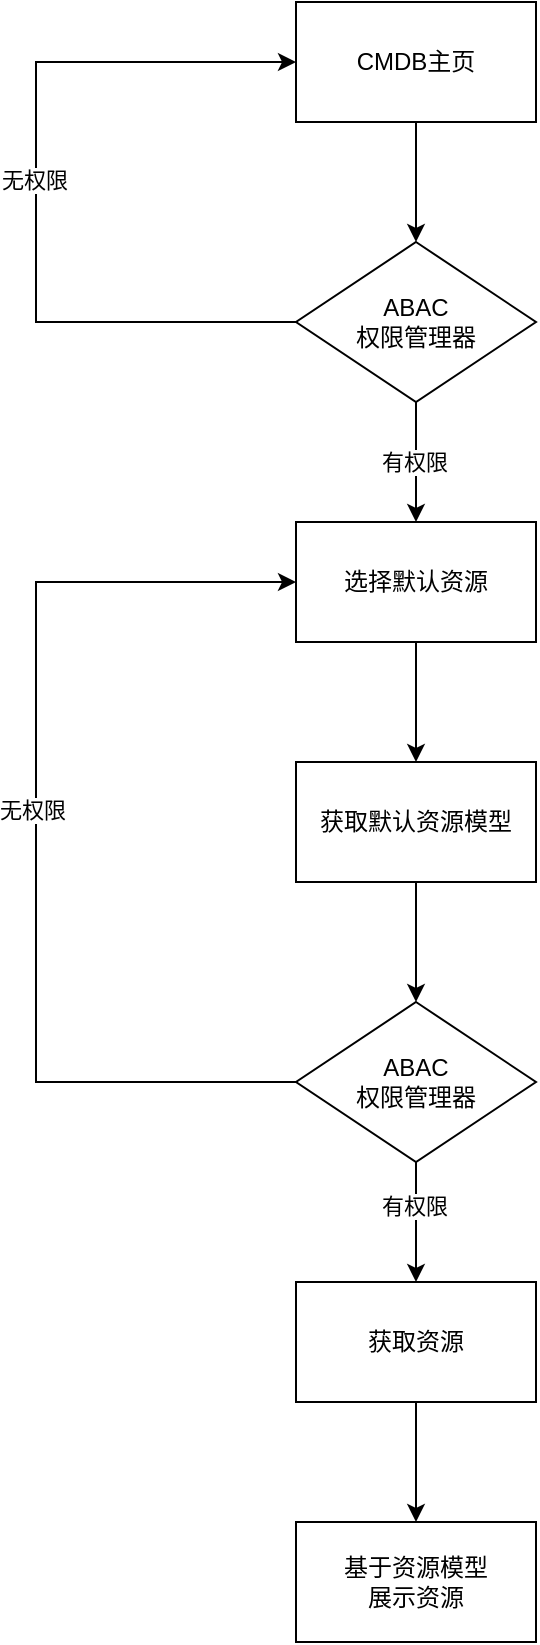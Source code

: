 <mxfile version="24.7.6">
  <diagram name="第 1 页" id="kwlmULJ9phesYLVNktoo">
    <mxGraphModel dx="1426" dy="2391" grid="1" gridSize="10" guides="1" tooltips="1" connect="1" arrows="1" fold="1" page="1" pageScale="1" pageWidth="1200" pageHeight="1600" math="0" shadow="0">
      <root>
        <mxCell id="0" />
        <mxCell id="1" parent="0" />
        <mxCell id="3SeGYso6IprR8EsJTdrO-3" style="edgeStyle=orthogonalEdgeStyle;rounded=0;orthogonalLoop=1;jettySize=auto;html=1;exitX=0.5;exitY=1;exitDx=0;exitDy=0;entryX=0.5;entryY=0;entryDx=0;entryDy=0;" edge="1" parent="1" source="aPcUHA9ml7HtjI_VVoBi-1" target="3SeGYso6IprR8EsJTdrO-1">
          <mxGeometry relative="1" as="geometry" />
        </mxCell>
        <mxCell id="aPcUHA9ml7HtjI_VVoBi-1" value="选择默认资源" style="rounded=0;whiteSpace=wrap;html=1;" parent="1" vertex="1">
          <mxGeometry x="520" y="250" width="120" height="60" as="geometry" />
        </mxCell>
        <mxCell id="3SeGYso6IprR8EsJTdrO-4" style="edgeStyle=orthogonalEdgeStyle;rounded=0;orthogonalLoop=1;jettySize=auto;html=1;exitX=0.5;exitY=1;exitDx=0;exitDy=0;entryX=0.5;entryY=0;entryDx=0;entryDy=0;" edge="1" parent="1" source="3SeGYso6IprR8EsJTdrO-1" target="3SeGYso6IprR8EsJTdrO-2">
          <mxGeometry relative="1" as="geometry" />
        </mxCell>
        <mxCell id="3SeGYso6IprR8EsJTdrO-1" value="获取默认资源模型" style="rounded=0;whiteSpace=wrap;html=1;" vertex="1" parent="1">
          <mxGeometry x="520" y="370" width="120" height="60" as="geometry" />
        </mxCell>
        <mxCell id="3SeGYso6IprR8EsJTdrO-6" style="edgeStyle=orthogonalEdgeStyle;rounded=0;orthogonalLoop=1;jettySize=auto;html=1;exitX=0;exitY=0.5;exitDx=0;exitDy=0;entryX=0;entryY=0.5;entryDx=0;entryDy=0;" edge="1" parent="1" source="3SeGYso6IprR8EsJTdrO-2" target="aPcUHA9ml7HtjI_VVoBi-1">
          <mxGeometry relative="1" as="geometry">
            <Array as="points">
              <mxPoint x="390" y="530" />
              <mxPoint x="390" y="280" />
            </Array>
          </mxGeometry>
        </mxCell>
        <mxCell id="3SeGYso6IprR8EsJTdrO-8" value="无权限" style="edgeLabel;html=1;align=center;verticalAlign=middle;resizable=0;points=[];" vertex="1" connectable="0" parent="3SeGYso6IprR8EsJTdrO-6">
          <mxGeometry x="0.043" y="2" relative="1" as="geometry">
            <mxPoint as="offset" />
          </mxGeometry>
        </mxCell>
        <mxCell id="3SeGYso6IprR8EsJTdrO-7" style="edgeStyle=orthogonalEdgeStyle;rounded=0;orthogonalLoop=1;jettySize=auto;html=1;exitX=0.5;exitY=1;exitDx=0;exitDy=0;entryX=0.5;entryY=0;entryDx=0;entryDy=0;" edge="1" parent="1" source="3SeGYso6IprR8EsJTdrO-2" target="3SeGYso6IprR8EsJTdrO-5">
          <mxGeometry relative="1" as="geometry" />
        </mxCell>
        <mxCell id="3SeGYso6IprR8EsJTdrO-9" value="有权限" style="edgeLabel;html=1;align=center;verticalAlign=middle;resizable=0;points=[];" vertex="1" connectable="0" parent="3SeGYso6IprR8EsJTdrO-7">
          <mxGeometry x="-0.267" y="-1" relative="1" as="geometry">
            <mxPoint as="offset" />
          </mxGeometry>
        </mxCell>
        <mxCell id="3SeGYso6IprR8EsJTdrO-2" value="ABAC&lt;div&gt;权限管理器&lt;/div&gt;" style="rhombus;whiteSpace=wrap;html=1;" vertex="1" parent="1">
          <mxGeometry x="520" y="490" width="120" height="80" as="geometry" />
        </mxCell>
        <mxCell id="3SeGYso6IprR8EsJTdrO-11" style="edgeStyle=orthogonalEdgeStyle;rounded=0;orthogonalLoop=1;jettySize=auto;html=1;exitX=0.5;exitY=1;exitDx=0;exitDy=0;entryX=0.5;entryY=0;entryDx=0;entryDy=0;" edge="1" parent="1" source="3SeGYso6IprR8EsJTdrO-5" target="3SeGYso6IprR8EsJTdrO-10">
          <mxGeometry relative="1" as="geometry" />
        </mxCell>
        <mxCell id="3SeGYso6IprR8EsJTdrO-5" value="获取资源" style="rounded=0;whiteSpace=wrap;html=1;" vertex="1" parent="1">
          <mxGeometry x="520" y="630" width="120" height="60" as="geometry" />
        </mxCell>
        <mxCell id="3SeGYso6IprR8EsJTdrO-10" value="基于资源模型&lt;div&gt;展示资源&lt;/div&gt;" style="rounded=0;whiteSpace=wrap;html=1;" vertex="1" parent="1">
          <mxGeometry x="520" y="750" width="120" height="60" as="geometry" />
        </mxCell>
        <mxCell id="3SeGYso6IprR8EsJTdrO-14" style="edgeStyle=orthogonalEdgeStyle;rounded=0;orthogonalLoop=1;jettySize=auto;html=1;exitX=0.5;exitY=1;exitDx=0;exitDy=0;entryX=0.5;entryY=0;entryDx=0;entryDy=0;" edge="1" parent="1" source="3SeGYso6IprR8EsJTdrO-12" target="3SeGYso6IprR8EsJTdrO-13">
          <mxGeometry relative="1" as="geometry" />
        </mxCell>
        <mxCell id="3SeGYso6IprR8EsJTdrO-12" value="CMDB主页" style="rounded=0;whiteSpace=wrap;html=1;" vertex="1" parent="1">
          <mxGeometry x="520" y="-10" width="120" height="60" as="geometry" />
        </mxCell>
        <mxCell id="3SeGYso6IprR8EsJTdrO-15" style="edgeStyle=orthogonalEdgeStyle;rounded=0;orthogonalLoop=1;jettySize=auto;html=1;exitX=0.5;exitY=1;exitDx=0;exitDy=0;entryX=0.5;entryY=0;entryDx=0;entryDy=0;" edge="1" parent="1" source="3SeGYso6IprR8EsJTdrO-13" target="aPcUHA9ml7HtjI_VVoBi-1">
          <mxGeometry relative="1" as="geometry" />
        </mxCell>
        <mxCell id="3SeGYso6IprR8EsJTdrO-16" value="有权限" style="edgeLabel;html=1;align=center;verticalAlign=middle;resizable=0;points=[];" vertex="1" connectable="0" parent="3SeGYso6IprR8EsJTdrO-15">
          <mxGeometry y="-1" relative="1" as="geometry">
            <mxPoint as="offset" />
          </mxGeometry>
        </mxCell>
        <mxCell id="3SeGYso6IprR8EsJTdrO-17" style="edgeStyle=orthogonalEdgeStyle;rounded=0;orthogonalLoop=1;jettySize=auto;html=1;exitX=0;exitY=0.5;exitDx=0;exitDy=0;entryX=0;entryY=0.5;entryDx=0;entryDy=0;" edge="1" parent="1" source="3SeGYso6IprR8EsJTdrO-13" target="3SeGYso6IprR8EsJTdrO-12">
          <mxGeometry relative="1" as="geometry">
            <Array as="points">
              <mxPoint x="390" y="150" />
              <mxPoint x="390" y="20" />
            </Array>
          </mxGeometry>
        </mxCell>
        <mxCell id="3SeGYso6IprR8EsJTdrO-18" value="无权限" style="edgeLabel;html=1;align=center;verticalAlign=middle;resizable=0;points=[];" vertex="1" connectable="0" parent="3SeGYso6IprR8EsJTdrO-17">
          <mxGeometry x="0.031" y="1" relative="1" as="geometry">
            <mxPoint as="offset" />
          </mxGeometry>
        </mxCell>
        <mxCell id="3SeGYso6IprR8EsJTdrO-13" value="ABAC&lt;div&gt;权限管理器&lt;/div&gt;" style="rhombus;whiteSpace=wrap;html=1;" vertex="1" parent="1">
          <mxGeometry x="520" y="110" width="120" height="80" as="geometry" />
        </mxCell>
      </root>
    </mxGraphModel>
  </diagram>
</mxfile>
